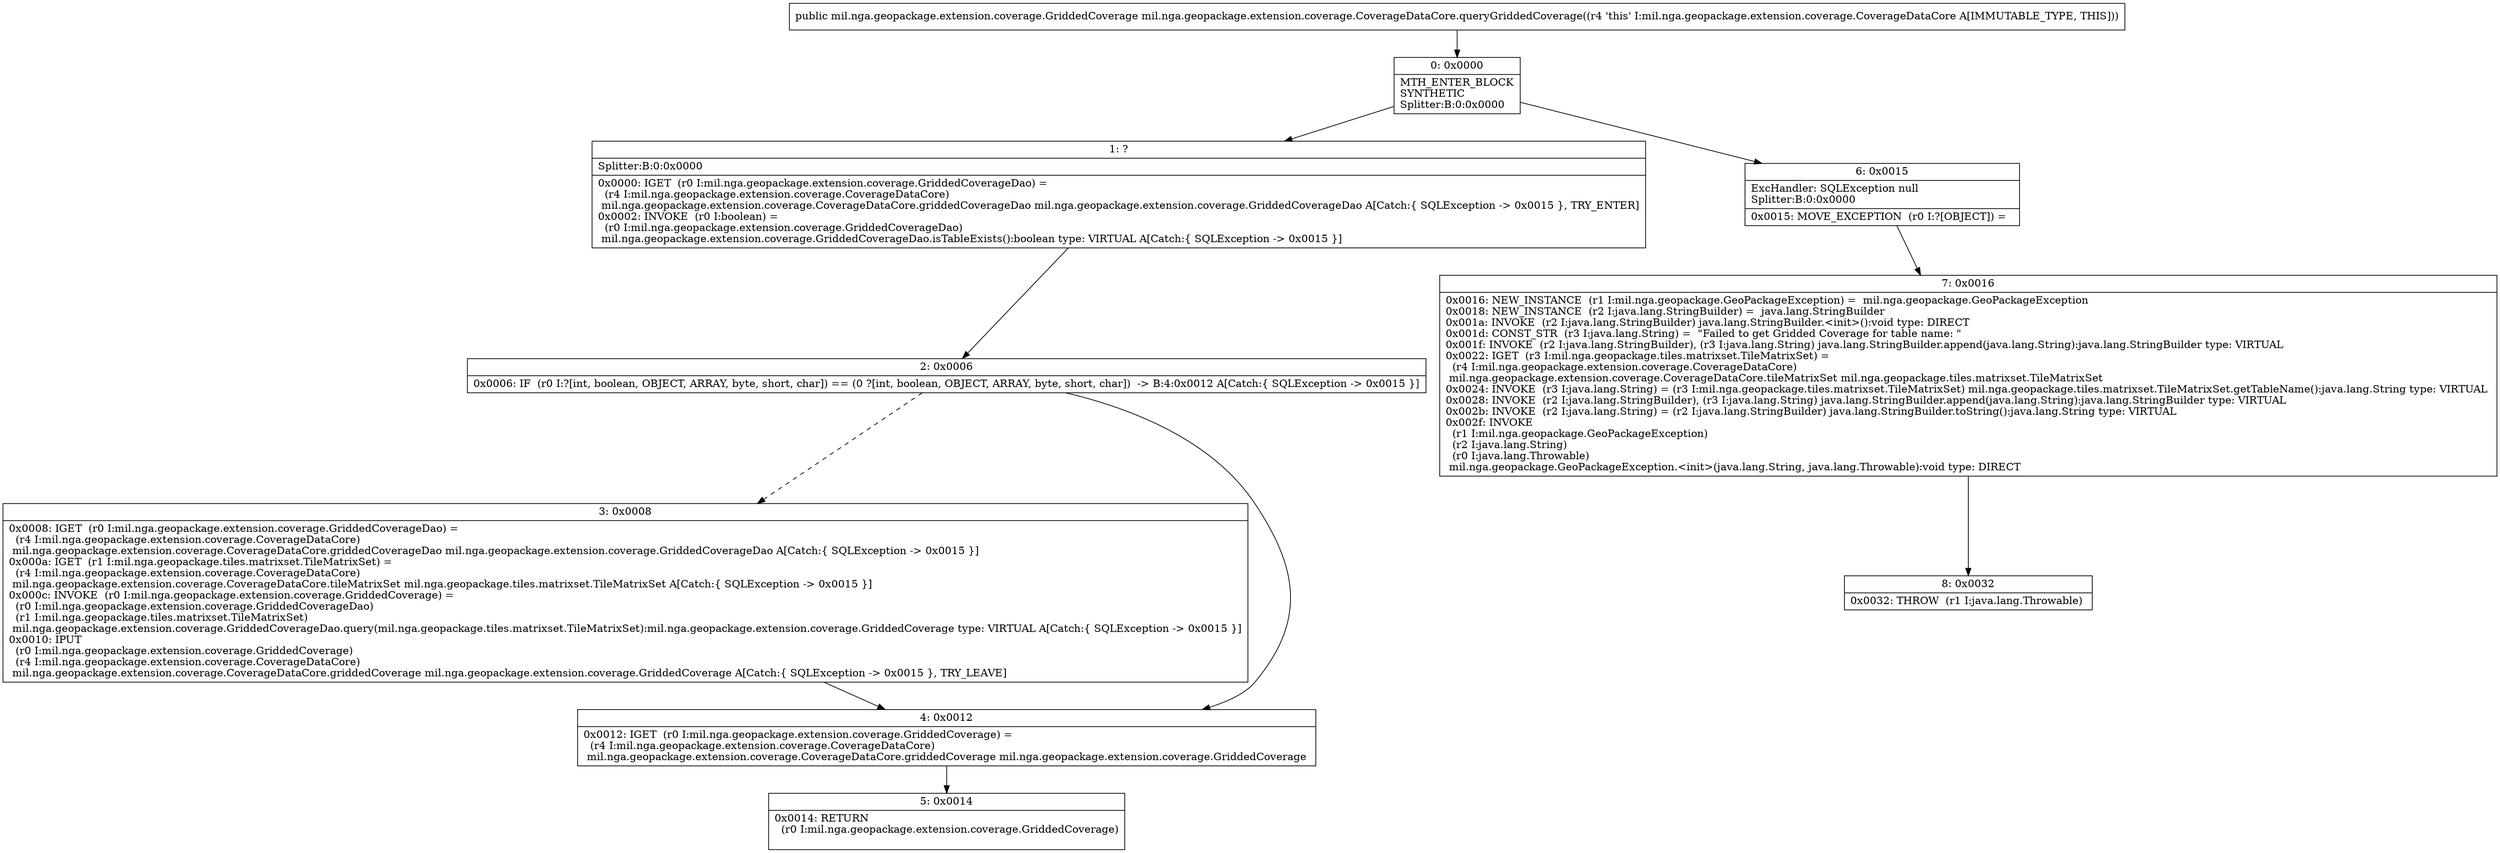digraph "CFG formil.nga.geopackage.extension.coverage.CoverageDataCore.queryGriddedCoverage()Lmil\/nga\/geopackage\/extension\/coverage\/GriddedCoverage;" {
Node_0 [shape=record,label="{0\:\ 0x0000|MTH_ENTER_BLOCK\lSYNTHETIC\lSplitter:B:0:0x0000\l}"];
Node_1 [shape=record,label="{1\:\ ?|Splitter:B:0:0x0000\l|0x0000: IGET  (r0 I:mil.nga.geopackage.extension.coverage.GriddedCoverageDao) = \l  (r4 I:mil.nga.geopackage.extension.coverage.CoverageDataCore)\l mil.nga.geopackage.extension.coverage.CoverageDataCore.griddedCoverageDao mil.nga.geopackage.extension.coverage.GriddedCoverageDao A[Catch:\{ SQLException \-\> 0x0015 \}, TRY_ENTER]\l0x0002: INVOKE  (r0 I:boolean) = \l  (r0 I:mil.nga.geopackage.extension.coverage.GriddedCoverageDao)\l mil.nga.geopackage.extension.coverage.GriddedCoverageDao.isTableExists():boolean type: VIRTUAL A[Catch:\{ SQLException \-\> 0x0015 \}]\l}"];
Node_2 [shape=record,label="{2\:\ 0x0006|0x0006: IF  (r0 I:?[int, boolean, OBJECT, ARRAY, byte, short, char]) == (0 ?[int, boolean, OBJECT, ARRAY, byte, short, char])  \-\> B:4:0x0012 A[Catch:\{ SQLException \-\> 0x0015 \}]\l}"];
Node_3 [shape=record,label="{3\:\ 0x0008|0x0008: IGET  (r0 I:mil.nga.geopackage.extension.coverage.GriddedCoverageDao) = \l  (r4 I:mil.nga.geopackage.extension.coverage.CoverageDataCore)\l mil.nga.geopackage.extension.coverage.CoverageDataCore.griddedCoverageDao mil.nga.geopackage.extension.coverage.GriddedCoverageDao A[Catch:\{ SQLException \-\> 0x0015 \}]\l0x000a: IGET  (r1 I:mil.nga.geopackage.tiles.matrixset.TileMatrixSet) = \l  (r4 I:mil.nga.geopackage.extension.coverage.CoverageDataCore)\l mil.nga.geopackage.extension.coverage.CoverageDataCore.tileMatrixSet mil.nga.geopackage.tiles.matrixset.TileMatrixSet A[Catch:\{ SQLException \-\> 0x0015 \}]\l0x000c: INVOKE  (r0 I:mil.nga.geopackage.extension.coverage.GriddedCoverage) = \l  (r0 I:mil.nga.geopackage.extension.coverage.GriddedCoverageDao)\l  (r1 I:mil.nga.geopackage.tiles.matrixset.TileMatrixSet)\l mil.nga.geopackage.extension.coverage.GriddedCoverageDao.query(mil.nga.geopackage.tiles.matrixset.TileMatrixSet):mil.nga.geopackage.extension.coverage.GriddedCoverage type: VIRTUAL A[Catch:\{ SQLException \-\> 0x0015 \}]\l0x0010: IPUT  \l  (r0 I:mil.nga.geopackage.extension.coverage.GriddedCoverage)\l  (r4 I:mil.nga.geopackage.extension.coverage.CoverageDataCore)\l mil.nga.geopackage.extension.coverage.CoverageDataCore.griddedCoverage mil.nga.geopackage.extension.coverage.GriddedCoverage A[Catch:\{ SQLException \-\> 0x0015 \}, TRY_LEAVE]\l}"];
Node_4 [shape=record,label="{4\:\ 0x0012|0x0012: IGET  (r0 I:mil.nga.geopackage.extension.coverage.GriddedCoverage) = \l  (r4 I:mil.nga.geopackage.extension.coverage.CoverageDataCore)\l mil.nga.geopackage.extension.coverage.CoverageDataCore.griddedCoverage mil.nga.geopackage.extension.coverage.GriddedCoverage \l}"];
Node_5 [shape=record,label="{5\:\ 0x0014|0x0014: RETURN  \l  (r0 I:mil.nga.geopackage.extension.coverage.GriddedCoverage)\l \l}"];
Node_6 [shape=record,label="{6\:\ 0x0015|ExcHandler: SQLException null\lSplitter:B:0:0x0000\l|0x0015: MOVE_EXCEPTION  (r0 I:?[OBJECT]) =  \l}"];
Node_7 [shape=record,label="{7\:\ 0x0016|0x0016: NEW_INSTANCE  (r1 I:mil.nga.geopackage.GeoPackageException) =  mil.nga.geopackage.GeoPackageException \l0x0018: NEW_INSTANCE  (r2 I:java.lang.StringBuilder) =  java.lang.StringBuilder \l0x001a: INVOKE  (r2 I:java.lang.StringBuilder) java.lang.StringBuilder.\<init\>():void type: DIRECT \l0x001d: CONST_STR  (r3 I:java.lang.String) =  \"Failed to get Gridded Coverage for table name: \" \l0x001f: INVOKE  (r2 I:java.lang.StringBuilder), (r3 I:java.lang.String) java.lang.StringBuilder.append(java.lang.String):java.lang.StringBuilder type: VIRTUAL \l0x0022: IGET  (r3 I:mil.nga.geopackage.tiles.matrixset.TileMatrixSet) = \l  (r4 I:mil.nga.geopackage.extension.coverage.CoverageDataCore)\l mil.nga.geopackage.extension.coverage.CoverageDataCore.tileMatrixSet mil.nga.geopackage.tiles.matrixset.TileMatrixSet \l0x0024: INVOKE  (r3 I:java.lang.String) = (r3 I:mil.nga.geopackage.tiles.matrixset.TileMatrixSet) mil.nga.geopackage.tiles.matrixset.TileMatrixSet.getTableName():java.lang.String type: VIRTUAL \l0x0028: INVOKE  (r2 I:java.lang.StringBuilder), (r3 I:java.lang.String) java.lang.StringBuilder.append(java.lang.String):java.lang.StringBuilder type: VIRTUAL \l0x002b: INVOKE  (r2 I:java.lang.String) = (r2 I:java.lang.StringBuilder) java.lang.StringBuilder.toString():java.lang.String type: VIRTUAL \l0x002f: INVOKE  \l  (r1 I:mil.nga.geopackage.GeoPackageException)\l  (r2 I:java.lang.String)\l  (r0 I:java.lang.Throwable)\l mil.nga.geopackage.GeoPackageException.\<init\>(java.lang.String, java.lang.Throwable):void type: DIRECT \l}"];
Node_8 [shape=record,label="{8\:\ 0x0032|0x0032: THROW  (r1 I:java.lang.Throwable) \l}"];
MethodNode[shape=record,label="{public mil.nga.geopackage.extension.coverage.GriddedCoverage mil.nga.geopackage.extension.coverage.CoverageDataCore.queryGriddedCoverage((r4 'this' I:mil.nga.geopackage.extension.coverage.CoverageDataCore A[IMMUTABLE_TYPE, THIS])) }"];
MethodNode -> Node_0;
Node_0 -> Node_1;
Node_0 -> Node_6;
Node_1 -> Node_2;
Node_2 -> Node_3[style=dashed];
Node_2 -> Node_4;
Node_3 -> Node_4;
Node_4 -> Node_5;
Node_6 -> Node_7;
Node_7 -> Node_8;
}


